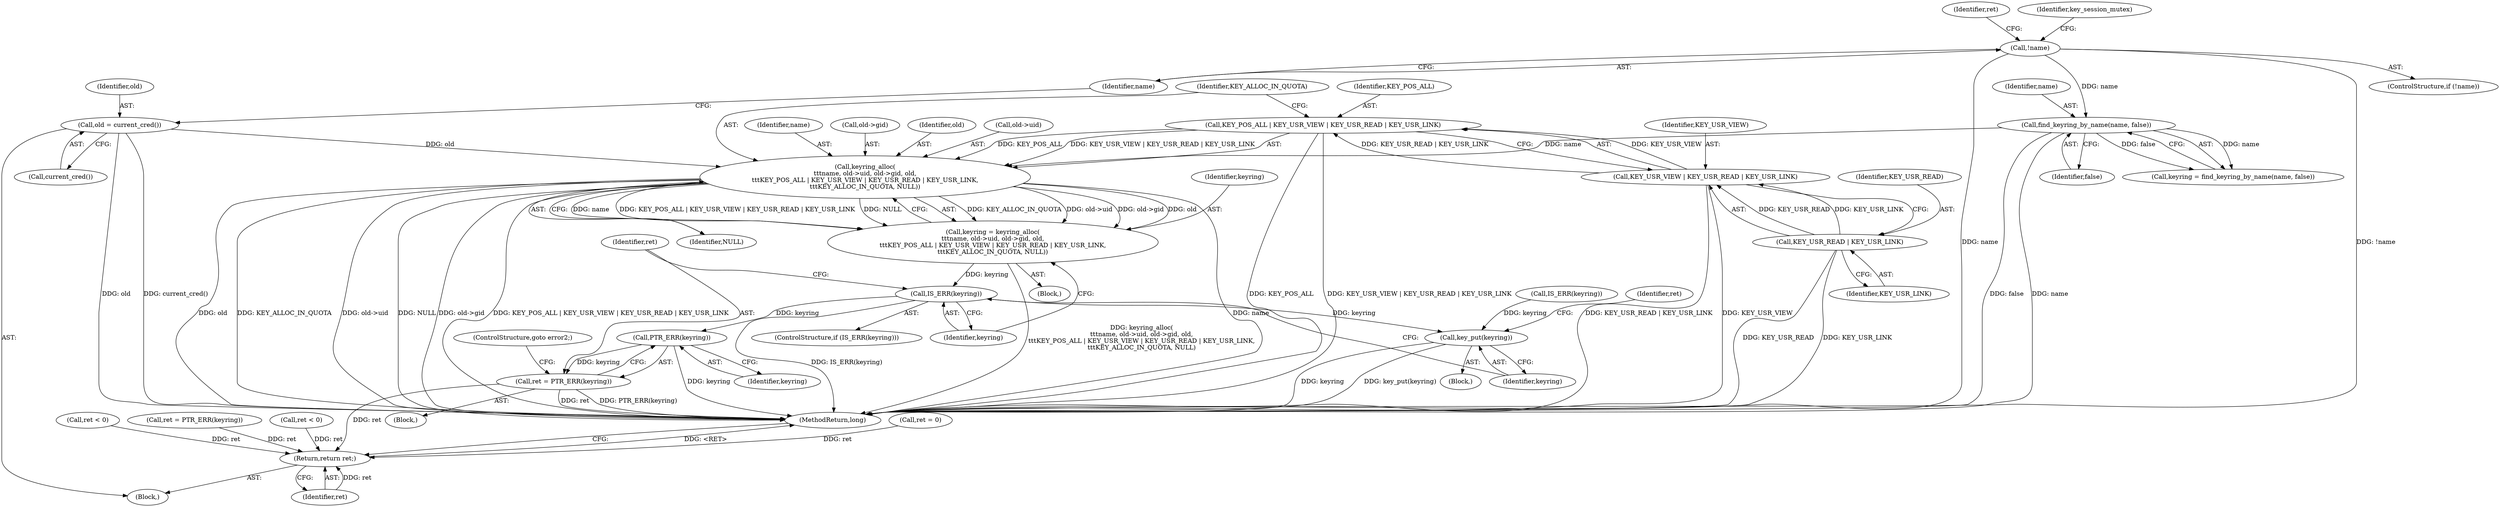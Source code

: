 digraph "0_linux_23567fd052a9abb6d67fe8e7a9ccdd9800a540f2@pointer" {
"1000156" [label="(Call,keyring_alloc(\n\t\t\tname, old->uid, old->gid, old,\n\t\t\tKEY_POS_ALL | KEY_USR_VIEW | KEY_USR_READ | KEY_USR_LINK,\n\t\t\tKEY_ALLOC_IN_QUOTA, NULL))"];
"1000144" [label="(Call,find_keyring_by_name(name, false))"];
"1000120" [label="(Call,!name)"];
"1000116" [label="(Call,old = current_cred())"];
"1000165" [label="(Call,KEY_POS_ALL | KEY_USR_VIEW | KEY_USR_READ | KEY_USR_LINK)"];
"1000167" [label="(Call,KEY_USR_VIEW | KEY_USR_READ | KEY_USR_LINK)"];
"1000169" [label="(Call,KEY_USR_READ | KEY_USR_LINK)"];
"1000154" [label="(Call,keyring = keyring_alloc(\n\t\t\tname, old->uid, old->gid, old,\n\t\t\tKEY_POS_ALL | KEY_USR_VIEW | KEY_USR_READ | KEY_USR_LINK,\n\t\t\tKEY_ALLOC_IN_QUOTA, NULL))"];
"1000175" [label="(Call,IS_ERR(keyring))"];
"1000180" [label="(Call,PTR_ERR(keyring))"];
"1000178" [label="(Call,ret = PTR_ERR(keyring))"];
"1000224" [label="(Return,return ret;)"];
"1000195" [label="(Call,key_put(keyring))"];
"1000165" [label="(Call,KEY_POS_ALL | KEY_USR_VIEW | KEY_USR_READ | KEY_USR_LINK)"];
"1000197" [label="(Call,ret = 0)"];
"1000177" [label="(Block,)"];
"1000146" [label="(Identifier,false)"];
"1000164" [label="(Identifier,old)"];
"1000176" [label="(Identifier,keyring)"];
"1000169" [label="(Call,KEY_USR_READ | KEY_USR_LINK)"];
"1000116" [label="(Call,old = current_cred())"];
"1000174" [label="(ControlStructure,if (IS_ERR(keyring)))"];
"1000195" [label="(Call,key_put(keyring))"];
"1000179" [label="(Identifier,ret)"];
"1000170" [label="(Identifier,KEY_USR_READ)"];
"1000180" [label="(Call,PTR_ERR(keyring))"];
"1000194" [label="(Block,)"];
"1000166" [label="(Identifier,KEY_POS_ALL)"];
"1000144" [label="(Call,find_keyring_by_name(name, false))"];
"1000118" [label="(Call,current_cred())"];
"1000125" [label="(Identifier,ret)"];
"1000173" [label="(Identifier,NULL)"];
"1000107" [label="(Block,)"];
"1000158" [label="(Call,old->uid)"];
"1000225" [label="(Identifier,ret)"];
"1000198" [label="(Identifier,ret)"];
"1000224" [label="(Return,return ret;)"];
"1000154" [label="(Call,keyring = keyring_alloc(\n\t\t\tname, old->uid, old->gid, old,\n\t\t\tKEY_POS_ALL | KEY_USR_VIEW | KEY_USR_READ | KEY_USR_LINK,\n\t\t\tKEY_ALLOC_IN_QUOTA, NULL))"];
"1000226" [label="(MethodReturn,long)"];
"1000181" [label="(Identifier,keyring)"];
"1000171" [label="(Identifier,KEY_USR_LINK)"];
"1000178" [label="(Call,ret = PTR_ERR(keyring))"];
"1000182" [label="(ControlStructure,goto error2;)"];
"1000167" [label="(Call,KEY_USR_VIEW | KEY_USR_READ | KEY_USR_LINK)"];
"1000121" [label="(Identifier,name)"];
"1000153" [label="(Block,)"];
"1000202" [label="(Call,ret < 0)"];
"1000142" [label="(Call,keyring = find_keyring_by_name(name, false))"];
"1000185" [label="(Call,IS_ERR(keyring))"];
"1000188" [label="(Call,ret = PTR_ERR(keyring))"];
"1000155" [label="(Identifier,keyring)"];
"1000157" [label="(Identifier,name)"];
"1000161" [label="(Call,old->gid)"];
"1000156" [label="(Call,keyring_alloc(\n\t\t\tname, old->uid, old->gid, old,\n\t\t\tKEY_POS_ALL | KEY_USR_VIEW | KEY_USR_READ | KEY_USR_LINK,\n\t\t\tKEY_ALLOC_IN_QUOTA, NULL))"];
"1000196" [label="(Identifier,keyring)"];
"1000175" [label="(Call,IS_ERR(keyring))"];
"1000141" [label="(Identifier,key_session_mutex)"];
"1000120" [label="(Call,!name)"];
"1000117" [label="(Identifier,old)"];
"1000168" [label="(Identifier,KEY_USR_VIEW)"];
"1000124" [label="(Call,ret < 0)"];
"1000119" [label="(ControlStructure,if (!name))"];
"1000172" [label="(Identifier,KEY_ALLOC_IN_QUOTA)"];
"1000145" [label="(Identifier,name)"];
"1000156" -> "1000154"  [label="AST: "];
"1000156" -> "1000173"  [label="CFG: "];
"1000157" -> "1000156"  [label="AST: "];
"1000158" -> "1000156"  [label="AST: "];
"1000161" -> "1000156"  [label="AST: "];
"1000164" -> "1000156"  [label="AST: "];
"1000165" -> "1000156"  [label="AST: "];
"1000172" -> "1000156"  [label="AST: "];
"1000173" -> "1000156"  [label="AST: "];
"1000154" -> "1000156"  [label="CFG: "];
"1000156" -> "1000226"  [label="DDG: name"];
"1000156" -> "1000226"  [label="DDG: old"];
"1000156" -> "1000226"  [label="DDG: KEY_ALLOC_IN_QUOTA"];
"1000156" -> "1000226"  [label="DDG: old->uid"];
"1000156" -> "1000226"  [label="DDG: NULL"];
"1000156" -> "1000226"  [label="DDG: old->gid"];
"1000156" -> "1000226"  [label="DDG: KEY_POS_ALL | KEY_USR_VIEW | KEY_USR_READ | KEY_USR_LINK"];
"1000156" -> "1000154"  [label="DDG: KEY_ALLOC_IN_QUOTA"];
"1000156" -> "1000154"  [label="DDG: old->uid"];
"1000156" -> "1000154"  [label="DDG: old->gid"];
"1000156" -> "1000154"  [label="DDG: old"];
"1000156" -> "1000154"  [label="DDG: name"];
"1000156" -> "1000154"  [label="DDG: KEY_POS_ALL | KEY_USR_VIEW | KEY_USR_READ | KEY_USR_LINK"];
"1000156" -> "1000154"  [label="DDG: NULL"];
"1000144" -> "1000156"  [label="DDG: name"];
"1000116" -> "1000156"  [label="DDG: old"];
"1000165" -> "1000156"  [label="DDG: KEY_POS_ALL"];
"1000165" -> "1000156"  [label="DDG: KEY_USR_VIEW | KEY_USR_READ | KEY_USR_LINK"];
"1000144" -> "1000142"  [label="AST: "];
"1000144" -> "1000146"  [label="CFG: "];
"1000145" -> "1000144"  [label="AST: "];
"1000146" -> "1000144"  [label="AST: "];
"1000142" -> "1000144"  [label="CFG: "];
"1000144" -> "1000226"  [label="DDG: name"];
"1000144" -> "1000226"  [label="DDG: false"];
"1000144" -> "1000142"  [label="DDG: name"];
"1000144" -> "1000142"  [label="DDG: false"];
"1000120" -> "1000144"  [label="DDG: name"];
"1000120" -> "1000119"  [label="AST: "];
"1000120" -> "1000121"  [label="CFG: "];
"1000121" -> "1000120"  [label="AST: "];
"1000125" -> "1000120"  [label="CFG: "];
"1000141" -> "1000120"  [label="CFG: "];
"1000120" -> "1000226"  [label="DDG: name"];
"1000120" -> "1000226"  [label="DDG: !name"];
"1000116" -> "1000107"  [label="AST: "];
"1000116" -> "1000118"  [label="CFG: "];
"1000117" -> "1000116"  [label="AST: "];
"1000118" -> "1000116"  [label="AST: "];
"1000121" -> "1000116"  [label="CFG: "];
"1000116" -> "1000226"  [label="DDG: current_cred()"];
"1000116" -> "1000226"  [label="DDG: old"];
"1000165" -> "1000167"  [label="CFG: "];
"1000166" -> "1000165"  [label="AST: "];
"1000167" -> "1000165"  [label="AST: "];
"1000172" -> "1000165"  [label="CFG: "];
"1000165" -> "1000226"  [label="DDG: KEY_POS_ALL"];
"1000165" -> "1000226"  [label="DDG: KEY_USR_VIEW | KEY_USR_READ | KEY_USR_LINK"];
"1000167" -> "1000165"  [label="DDG: KEY_USR_VIEW"];
"1000167" -> "1000165"  [label="DDG: KEY_USR_READ | KEY_USR_LINK"];
"1000167" -> "1000169"  [label="CFG: "];
"1000168" -> "1000167"  [label="AST: "];
"1000169" -> "1000167"  [label="AST: "];
"1000167" -> "1000226"  [label="DDG: KEY_USR_VIEW"];
"1000167" -> "1000226"  [label="DDG: KEY_USR_READ | KEY_USR_LINK"];
"1000169" -> "1000167"  [label="DDG: KEY_USR_READ"];
"1000169" -> "1000167"  [label="DDG: KEY_USR_LINK"];
"1000169" -> "1000171"  [label="CFG: "];
"1000170" -> "1000169"  [label="AST: "];
"1000171" -> "1000169"  [label="AST: "];
"1000169" -> "1000226"  [label="DDG: KEY_USR_LINK"];
"1000169" -> "1000226"  [label="DDG: KEY_USR_READ"];
"1000154" -> "1000153"  [label="AST: "];
"1000155" -> "1000154"  [label="AST: "];
"1000176" -> "1000154"  [label="CFG: "];
"1000154" -> "1000226"  [label="DDG: keyring_alloc(\n\t\t\tname, old->uid, old->gid, old,\n\t\t\tKEY_POS_ALL | KEY_USR_VIEW | KEY_USR_READ | KEY_USR_LINK,\n\t\t\tKEY_ALLOC_IN_QUOTA, NULL)"];
"1000154" -> "1000175"  [label="DDG: keyring"];
"1000175" -> "1000174"  [label="AST: "];
"1000175" -> "1000176"  [label="CFG: "];
"1000176" -> "1000175"  [label="AST: "];
"1000179" -> "1000175"  [label="CFG: "];
"1000196" -> "1000175"  [label="CFG: "];
"1000175" -> "1000226"  [label="DDG: IS_ERR(keyring)"];
"1000175" -> "1000180"  [label="DDG: keyring"];
"1000175" -> "1000195"  [label="DDG: keyring"];
"1000180" -> "1000178"  [label="AST: "];
"1000180" -> "1000181"  [label="CFG: "];
"1000181" -> "1000180"  [label="AST: "];
"1000178" -> "1000180"  [label="CFG: "];
"1000180" -> "1000226"  [label="DDG: keyring"];
"1000180" -> "1000178"  [label="DDG: keyring"];
"1000178" -> "1000177"  [label="AST: "];
"1000179" -> "1000178"  [label="AST: "];
"1000182" -> "1000178"  [label="CFG: "];
"1000178" -> "1000226"  [label="DDG: ret"];
"1000178" -> "1000226"  [label="DDG: PTR_ERR(keyring)"];
"1000178" -> "1000224"  [label="DDG: ret"];
"1000224" -> "1000107"  [label="AST: "];
"1000224" -> "1000225"  [label="CFG: "];
"1000225" -> "1000224"  [label="AST: "];
"1000226" -> "1000224"  [label="CFG: "];
"1000224" -> "1000226"  [label="DDG: <RET>"];
"1000225" -> "1000224"  [label="DDG: ret"];
"1000124" -> "1000224"  [label="DDG: ret"];
"1000188" -> "1000224"  [label="DDG: ret"];
"1000202" -> "1000224"  [label="DDG: ret"];
"1000197" -> "1000224"  [label="DDG: ret"];
"1000195" -> "1000194"  [label="AST: "];
"1000195" -> "1000196"  [label="CFG: "];
"1000196" -> "1000195"  [label="AST: "];
"1000198" -> "1000195"  [label="CFG: "];
"1000195" -> "1000226"  [label="DDG: key_put(keyring)"];
"1000195" -> "1000226"  [label="DDG: keyring"];
"1000185" -> "1000195"  [label="DDG: keyring"];
}
